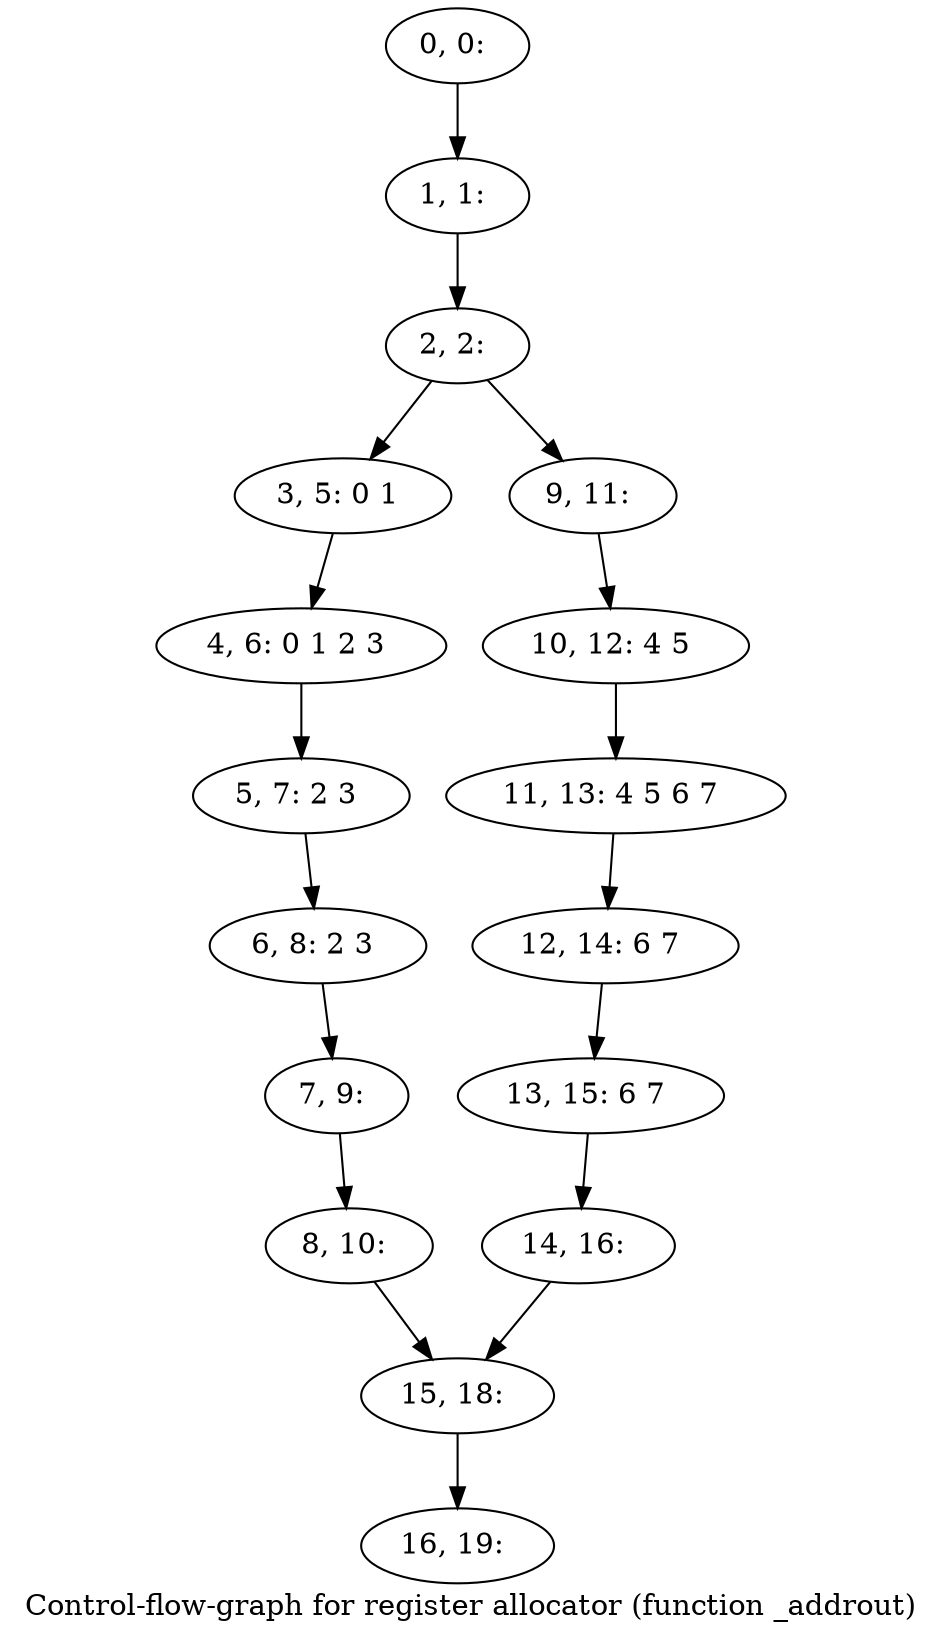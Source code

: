 digraph G {
graph [label="Control-flow-graph for register allocator (function _addrout)"]
0[label="0, 0: "];
1[label="1, 1: "];
2[label="2, 2: "];
3[label="3, 5: 0 1 "];
4[label="4, 6: 0 1 2 3 "];
5[label="5, 7: 2 3 "];
6[label="6, 8: 2 3 "];
7[label="7, 9: "];
8[label="8, 10: "];
9[label="9, 11: "];
10[label="10, 12: 4 5 "];
11[label="11, 13: 4 5 6 7 "];
12[label="12, 14: 6 7 "];
13[label="13, 15: 6 7 "];
14[label="14, 16: "];
15[label="15, 18: "];
16[label="16, 19: "];
0->1 ;
1->2 ;
2->3 ;
2->9 ;
3->4 ;
4->5 ;
5->6 ;
6->7 ;
7->8 ;
8->15 ;
9->10 ;
10->11 ;
11->12 ;
12->13 ;
13->14 ;
14->15 ;
15->16 ;
}
